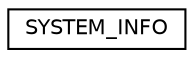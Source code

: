 digraph G
{
  edge [fontname="Helvetica",fontsize="10",labelfontname="Helvetica",labelfontsize="10"];
  node [fontname="Helvetica",fontsize="10",shape=record];
  rankdir="LR";
  Node1 [label="SYSTEM_INFO",height=0.2,width=0.4,color="black", fillcolor="white", style="filled",URL="$struct_s_y_s_t_e_m___i_n_f_o.html"];
}
